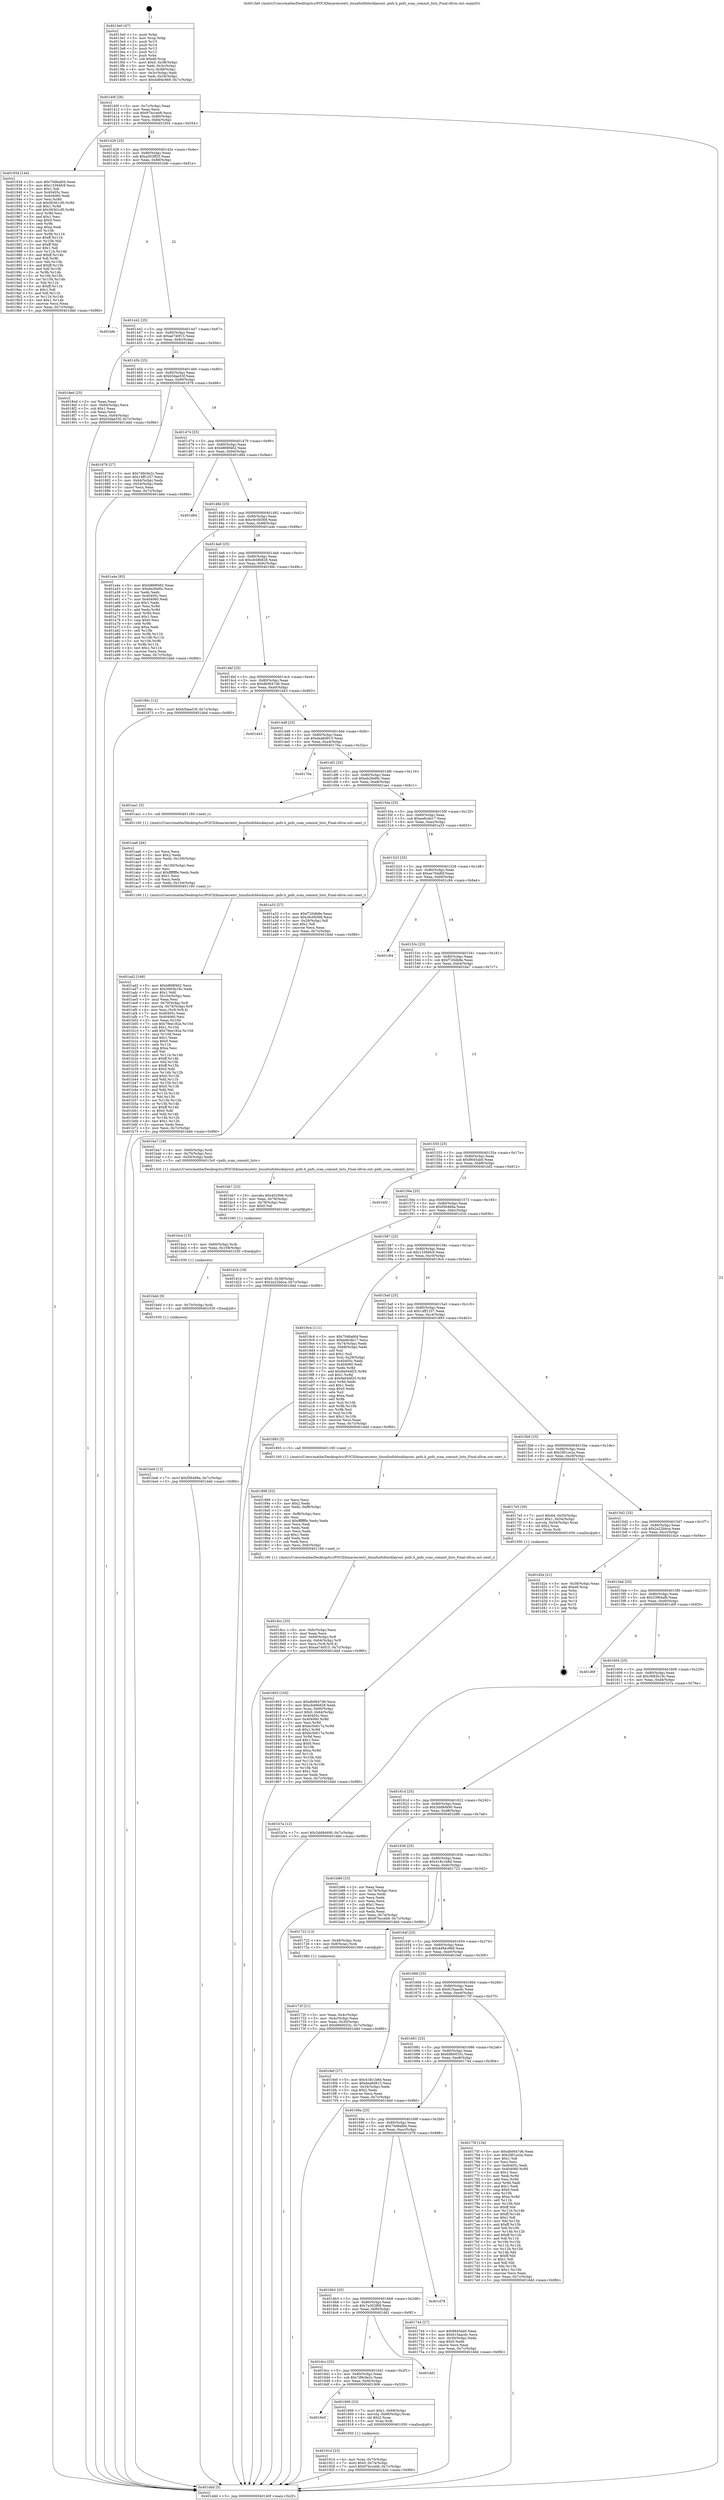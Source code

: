 digraph "0x4013e0" {
  label = "0x4013e0 (/mnt/c/Users/mathe/Desktop/tcc/POCII/binaries/extr_linuxfsnfsblocklayout..pnfs.h_pnfs_scan_commit_lists_Final-ollvm.out::main(0))"
  labelloc = "t"
  node[shape=record]

  Entry [label="",width=0.3,height=0.3,shape=circle,fillcolor=black,style=filled]
  "0x40140f" [label="{
     0x40140f [26]\l
     | [instrs]\l
     &nbsp;&nbsp;0x40140f \<+3\>: mov -0x7c(%rbp),%eax\l
     &nbsp;&nbsp;0x401412 \<+2\>: mov %eax,%ecx\l
     &nbsp;&nbsp;0x401414 \<+6\>: sub $0x97bcceb8,%ecx\l
     &nbsp;&nbsp;0x40141a \<+3\>: mov %eax,-0x80(%rbp)\l
     &nbsp;&nbsp;0x40141d \<+6\>: mov %ecx,-0x84(%rbp)\l
     &nbsp;&nbsp;0x401423 \<+6\>: je 0000000000401934 \<main+0x554\>\l
  }"]
  "0x401934" [label="{
     0x401934 [144]\l
     | [instrs]\l
     &nbsp;&nbsp;0x401934 \<+5\>: mov $0x70d6afd4,%eax\l
     &nbsp;&nbsp;0x401939 \<+5\>: mov $0x13394fc9,%ecx\l
     &nbsp;&nbsp;0x40193e \<+2\>: mov $0x1,%dl\l
     &nbsp;&nbsp;0x401940 \<+7\>: mov 0x40405c,%esi\l
     &nbsp;&nbsp;0x401947 \<+7\>: mov 0x404060,%edi\l
     &nbsp;&nbsp;0x40194e \<+3\>: mov %esi,%r8d\l
     &nbsp;&nbsp;0x401951 \<+7\>: sub $0x56361cf0,%r8d\l
     &nbsp;&nbsp;0x401958 \<+4\>: sub $0x1,%r8d\l
     &nbsp;&nbsp;0x40195c \<+7\>: add $0x56361cf0,%r8d\l
     &nbsp;&nbsp;0x401963 \<+4\>: imul %r8d,%esi\l
     &nbsp;&nbsp;0x401967 \<+3\>: and $0x1,%esi\l
     &nbsp;&nbsp;0x40196a \<+3\>: cmp $0x0,%esi\l
     &nbsp;&nbsp;0x40196d \<+4\>: sete %r9b\l
     &nbsp;&nbsp;0x401971 \<+3\>: cmp $0xa,%edi\l
     &nbsp;&nbsp;0x401974 \<+4\>: setl %r10b\l
     &nbsp;&nbsp;0x401978 \<+3\>: mov %r9b,%r11b\l
     &nbsp;&nbsp;0x40197b \<+4\>: xor $0xff,%r11b\l
     &nbsp;&nbsp;0x40197f \<+3\>: mov %r10b,%bl\l
     &nbsp;&nbsp;0x401982 \<+3\>: xor $0xff,%bl\l
     &nbsp;&nbsp;0x401985 \<+3\>: xor $0x1,%dl\l
     &nbsp;&nbsp;0x401988 \<+3\>: mov %r11b,%r14b\l
     &nbsp;&nbsp;0x40198b \<+4\>: and $0xff,%r14b\l
     &nbsp;&nbsp;0x40198f \<+3\>: and %dl,%r9b\l
     &nbsp;&nbsp;0x401992 \<+3\>: mov %bl,%r15b\l
     &nbsp;&nbsp;0x401995 \<+4\>: and $0xff,%r15b\l
     &nbsp;&nbsp;0x401999 \<+3\>: and %dl,%r10b\l
     &nbsp;&nbsp;0x40199c \<+3\>: or %r9b,%r14b\l
     &nbsp;&nbsp;0x40199f \<+3\>: or %r10b,%r15b\l
     &nbsp;&nbsp;0x4019a2 \<+3\>: xor %r15b,%r14b\l
     &nbsp;&nbsp;0x4019a5 \<+3\>: or %bl,%r11b\l
     &nbsp;&nbsp;0x4019a8 \<+4\>: xor $0xff,%r11b\l
     &nbsp;&nbsp;0x4019ac \<+3\>: or $0x1,%dl\l
     &nbsp;&nbsp;0x4019af \<+3\>: and %dl,%r11b\l
     &nbsp;&nbsp;0x4019b2 \<+3\>: or %r11b,%r14b\l
     &nbsp;&nbsp;0x4019b5 \<+4\>: test $0x1,%r14b\l
     &nbsp;&nbsp;0x4019b9 \<+3\>: cmovne %ecx,%eax\l
     &nbsp;&nbsp;0x4019bc \<+3\>: mov %eax,-0x7c(%rbp)\l
     &nbsp;&nbsp;0x4019bf \<+5\>: jmp 0000000000401ddd \<main+0x9fd\>\l
  }"]
  "0x401429" [label="{
     0x401429 [25]\l
     | [instrs]\l
     &nbsp;&nbsp;0x401429 \<+5\>: jmp 000000000040142e \<main+0x4e\>\l
     &nbsp;&nbsp;0x40142e \<+3\>: mov -0x80(%rbp),%eax\l
     &nbsp;&nbsp;0x401431 \<+5\>: sub $0xa503ff25,%eax\l
     &nbsp;&nbsp;0x401436 \<+6\>: mov %eax,-0x88(%rbp)\l
     &nbsp;&nbsp;0x40143c \<+6\>: je 0000000000401bfe \<main+0x81e\>\l
  }"]
  Exit [label="",width=0.3,height=0.3,shape=circle,fillcolor=black,style=filled,peripheries=2]
  "0x401bfe" [label="{
     0x401bfe\l
  }", style=dashed]
  "0x401442" [label="{
     0x401442 [25]\l
     | [instrs]\l
     &nbsp;&nbsp;0x401442 \<+5\>: jmp 0000000000401447 \<main+0x67\>\l
     &nbsp;&nbsp;0x401447 \<+3\>: mov -0x80(%rbp),%eax\l
     &nbsp;&nbsp;0x40144a \<+5\>: sub $0xae740f15,%eax\l
     &nbsp;&nbsp;0x40144f \<+6\>: mov %eax,-0x8c(%rbp)\l
     &nbsp;&nbsp;0x401455 \<+6\>: je 00000000004018ed \<main+0x50d\>\l
  }"]
  "0x401be6" [label="{
     0x401be6 [12]\l
     | [instrs]\l
     &nbsp;&nbsp;0x401be6 \<+7\>: movl $0xf56468a,-0x7c(%rbp)\l
     &nbsp;&nbsp;0x401bed \<+5\>: jmp 0000000000401ddd \<main+0x9fd\>\l
  }"]
  "0x4018ed" [label="{
     0x4018ed [25]\l
     | [instrs]\l
     &nbsp;&nbsp;0x4018ed \<+2\>: xor %eax,%eax\l
     &nbsp;&nbsp;0x4018ef \<+3\>: mov -0x64(%rbp),%ecx\l
     &nbsp;&nbsp;0x4018f2 \<+3\>: sub $0x1,%eax\l
     &nbsp;&nbsp;0x4018f5 \<+2\>: sub %eax,%ecx\l
     &nbsp;&nbsp;0x4018f7 \<+3\>: mov %ecx,-0x64(%rbp)\l
     &nbsp;&nbsp;0x4018fa \<+7\>: movl $0xb5dae53f,-0x7c(%rbp)\l
     &nbsp;&nbsp;0x401901 \<+5\>: jmp 0000000000401ddd \<main+0x9fd\>\l
  }"]
  "0x40145b" [label="{
     0x40145b [25]\l
     | [instrs]\l
     &nbsp;&nbsp;0x40145b \<+5\>: jmp 0000000000401460 \<main+0x80\>\l
     &nbsp;&nbsp;0x401460 \<+3\>: mov -0x80(%rbp),%eax\l
     &nbsp;&nbsp;0x401463 \<+5\>: sub $0xb5dae53f,%eax\l
     &nbsp;&nbsp;0x401468 \<+6\>: mov %eax,-0x90(%rbp)\l
     &nbsp;&nbsp;0x40146e \<+6\>: je 0000000000401878 \<main+0x498\>\l
  }"]
  "0x401bdd" [label="{
     0x401bdd [9]\l
     | [instrs]\l
     &nbsp;&nbsp;0x401bdd \<+4\>: mov -0x70(%rbp),%rdi\l
     &nbsp;&nbsp;0x401be1 \<+5\>: call 0000000000401030 \<free@plt\>\l
     | [calls]\l
     &nbsp;&nbsp;0x401030 \{1\} (unknown)\l
  }"]
  "0x401878" [label="{
     0x401878 [27]\l
     | [instrs]\l
     &nbsp;&nbsp;0x401878 \<+5\>: mov $0x7d9c0e2c,%eax\l
     &nbsp;&nbsp;0x40187d \<+5\>: mov $0x14ff1257,%ecx\l
     &nbsp;&nbsp;0x401882 \<+3\>: mov -0x64(%rbp),%edx\l
     &nbsp;&nbsp;0x401885 \<+3\>: cmp -0x54(%rbp),%edx\l
     &nbsp;&nbsp;0x401888 \<+3\>: cmovl %ecx,%eax\l
     &nbsp;&nbsp;0x40188b \<+3\>: mov %eax,-0x7c(%rbp)\l
     &nbsp;&nbsp;0x40188e \<+5\>: jmp 0000000000401ddd \<main+0x9fd\>\l
  }"]
  "0x401474" [label="{
     0x401474 [25]\l
     | [instrs]\l
     &nbsp;&nbsp;0x401474 \<+5\>: jmp 0000000000401479 \<main+0x99\>\l
     &nbsp;&nbsp;0x401479 \<+3\>: mov -0x80(%rbp),%eax\l
     &nbsp;&nbsp;0x40147c \<+5\>: sub $0xb868f462,%eax\l
     &nbsp;&nbsp;0x401481 \<+6\>: mov %eax,-0x94(%rbp)\l
     &nbsp;&nbsp;0x401487 \<+6\>: je 0000000000401d84 \<main+0x9a4\>\l
  }"]
  "0x401bce" [label="{
     0x401bce [15]\l
     | [instrs]\l
     &nbsp;&nbsp;0x401bce \<+4\>: mov -0x60(%rbp),%rdi\l
     &nbsp;&nbsp;0x401bd2 \<+6\>: mov %eax,-0x108(%rbp)\l
     &nbsp;&nbsp;0x401bd8 \<+5\>: call 0000000000401030 \<free@plt\>\l
     | [calls]\l
     &nbsp;&nbsp;0x401030 \{1\} (unknown)\l
  }"]
  "0x401d84" [label="{
     0x401d84\l
  }", style=dashed]
  "0x40148d" [label="{
     0x40148d [25]\l
     | [instrs]\l
     &nbsp;&nbsp;0x40148d \<+5\>: jmp 0000000000401492 \<main+0xb2\>\l
     &nbsp;&nbsp;0x401492 \<+3\>: mov -0x80(%rbp),%eax\l
     &nbsp;&nbsp;0x401495 \<+5\>: sub $0xc9c0b568,%eax\l
     &nbsp;&nbsp;0x40149a \<+6\>: mov %eax,-0x98(%rbp)\l
     &nbsp;&nbsp;0x4014a0 \<+6\>: je 0000000000401a4e \<main+0x66e\>\l
  }"]
  "0x401bb7" [label="{
     0x401bb7 [23]\l
     | [instrs]\l
     &nbsp;&nbsp;0x401bb7 \<+10\>: movabs $0x4020b6,%rdi\l
     &nbsp;&nbsp;0x401bc1 \<+3\>: mov %eax,-0x78(%rbp)\l
     &nbsp;&nbsp;0x401bc4 \<+3\>: mov -0x78(%rbp),%esi\l
     &nbsp;&nbsp;0x401bc7 \<+2\>: mov $0x0,%al\l
     &nbsp;&nbsp;0x401bc9 \<+5\>: call 0000000000401040 \<printf@plt\>\l
     | [calls]\l
     &nbsp;&nbsp;0x401040 \{1\} (unknown)\l
  }"]
  "0x401a4e" [label="{
     0x401a4e [83]\l
     | [instrs]\l
     &nbsp;&nbsp;0x401a4e \<+5\>: mov $0xb868f462,%eax\l
     &nbsp;&nbsp;0x401a53 \<+5\>: mov $0xeb26ef0c,%ecx\l
     &nbsp;&nbsp;0x401a58 \<+2\>: xor %edx,%edx\l
     &nbsp;&nbsp;0x401a5a \<+7\>: mov 0x40405c,%esi\l
     &nbsp;&nbsp;0x401a61 \<+7\>: mov 0x404060,%edi\l
     &nbsp;&nbsp;0x401a68 \<+3\>: sub $0x1,%edx\l
     &nbsp;&nbsp;0x401a6b \<+3\>: mov %esi,%r8d\l
     &nbsp;&nbsp;0x401a6e \<+3\>: add %edx,%r8d\l
     &nbsp;&nbsp;0x401a71 \<+4\>: imul %r8d,%esi\l
     &nbsp;&nbsp;0x401a75 \<+3\>: and $0x1,%esi\l
     &nbsp;&nbsp;0x401a78 \<+3\>: cmp $0x0,%esi\l
     &nbsp;&nbsp;0x401a7b \<+4\>: sete %r9b\l
     &nbsp;&nbsp;0x401a7f \<+3\>: cmp $0xa,%edi\l
     &nbsp;&nbsp;0x401a82 \<+4\>: setl %r10b\l
     &nbsp;&nbsp;0x401a86 \<+3\>: mov %r9b,%r11b\l
     &nbsp;&nbsp;0x401a89 \<+3\>: and %r10b,%r11b\l
     &nbsp;&nbsp;0x401a8c \<+3\>: xor %r10b,%r9b\l
     &nbsp;&nbsp;0x401a8f \<+3\>: or %r9b,%r11b\l
     &nbsp;&nbsp;0x401a92 \<+4\>: test $0x1,%r11b\l
     &nbsp;&nbsp;0x401a96 \<+3\>: cmovne %ecx,%eax\l
     &nbsp;&nbsp;0x401a99 \<+3\>: mov %eax,-0x7c(%rbp)\l
     &nbsp;&nbsp;0x401a9c \<+5\>: jmp 0000000000401ddd \<main+0x9fd\>\l
  }"]
  "0x4014a6" [label="{
     0x4014a6 [25]\l
     | [instrs]\l
     &nbsp;&nbsp;0x4014a6 \<+5\>: jmp 00000000004014ab \<main+0xcb\>\l
     &nbsp;&nbsp;0x4014ab \<+3\>: mov -0x80(%rbp),%eax\l
     &nbsp;&nbsp;0x4014ae \<+5\>: sub $0xcb48b828,%eax\l
     &nbsp;&nbsp;0x4014b3 \<+6\>: mov %eax,-0x9c(%rbp)\l
     &nbsp;&nbsp;0x4014b9 \<+6\>: je 000000000040186c \<main+0x48c\>\l
  }"]
  "0x401ad2" [label="{
     0x401ad2 [168]\l
     | [instrs]\l
     &nbsp;&nbsp;0x401ad2 \<+5\>: mov $0xb868f462,%ecx\l
     &nbsp;&nbsp;0x401ad7 \<+5\>: mov $0x3683b19c,%edx\l
     &nbsp;&nbsp;0x401adc \<+3\>: mov $0x1,%dil\l
     &nbsp;&nbsp;0x401adf \<+6\>: mov -0x104(%rbp),%esi\l
     &nbsp;&nbsp;0x401ae5 \<+3\>: imul %eax,%esi\l
     &nbsp;&nbsp;0x401ae8 \<+4\>: mov -0x70(%rbp),%r8\l
     &nbsp;&nbsp;0x401aec \<+4\>: movslq -0x74(%rbp),%r9\l
     &nbsp;&nbsp;0x401af0 \<+4\>: mov %esi,(%r8,%r9,4)\l
     &nbsp;&nbsp;0x401af4 \<+7\>: mov 0x40405c,%eax\l
     &nbsp;&nbsp;0x401afb \<+7\>: mov 0x404060,%esi\l
     &nbsp;&nbsp;0x401b02 \<+3\>: mov %eax,%r10d\l
     &nbsp;&nbsp;0x401b05 \<+7\>: sub $0x79ee182a,%r10d\l
     &nbsp;&nbsp;0x401b0c \<+4\>: sub $0x1,%r10d\l
     &nbsp;&nbsp;0x401b10 \<+7\>: add $0x79ee182a,%r10d\l
     &nbsp;&nbsp;0x401b17 \<+4\>: imul %r10d,%eax\l
     &nbsp;&nbsp;0x401b1b \<+3\>: and $0x1,%eax\l
     &nbsp;&nbsp;0x401b1e \<+3\>: cmp $0x0,%eax\l
     &nbsp;&nbsp;0x401b21 \<+4\>: sete %r11b\l
     &nbsp;&nbsp;0x401b25 \<+3\>: cmp $0xa,%esi\l
     &nbsp;&nbsp;0x401b28 \<+3\>: setl %bl\l
     &nbsp;&nbsp;0x401b2b \<+3\>: mov %r11b,%r14b\l
     &nbsp;&nbsp;0x401b2e \<+4\>: xor $0xff,%r14b\l
     &nbsp;&nbsp;0x401b32 \<+3\>: mov %bl,%r15b\l
     &nbsp;&nbsp;0x401b35 \<+4\>: xor $0xff,%r15b\l
     &nbsp;&nbsp;0x401b39 \<+4\>: xor $0x0,%dil\l
     &nbsp;&nbsp;0x401b3d \<+3\>: mov %r14b,%r12b\l
     &nbsp;&nbsp;0x401b40 \<+4\>: and $0x0,%r12b\l
     &nbsp;&nbsp;0x401b44 \<+3\>: and %dil,%r11b\l
     &nbsp;&nbsp;0x401b47 \<+3\>: mov %r15b,%r13b\l
     &nbsp;&nbsp;0x401b4a \<+4\>: and $0x0,%r13b\l
     &nbsp;&nbsp;0x401b4e \<+3\>: and %dil,%bl\l
     &nbsp;&nbsp;0x401b51 \<+3\>: or %r11b,%r12b\l
     &nbsp;&nbsp;0x401b54 \<+3\>: or %bl,%r13b\l
     &nbsp;&nbsp;0x401b57 \<+3\>: xor %r13b,%r12b\l
     &nbsp;&nbsp;0x401b5a \<+3\>: or %r15b,%r14b\l
     &nbsp;&nbsp;0x401b5d \<+4\>: xor $0xff,%r14b\l
     &nbsp;&nbsp;0x401b61 \<+4\>: or $0x0,%dil\l
     &nbsp;&nbsp;0x401b65 \<+3\>: and %dil,%r14b\l
     &nbsp;&nbsp;0x401b68 \<+3\>: or %r14b,%r12b\l
     &nbsp;&nbsp;0x401b6b \<+4\>: test $0x1,%r12b\l
     &nbsp;&nbsp;0x401b6f \<+3\>: cmovne %edx,%ecx\l
     &nbsp;&nbsp;0x401b72 \<+3\>: mov %ecx,-0x7c(%rbp)\l
     &nbsp;&nbsp;0x401b75 \<+5\>: jmp 0000000000401ddd \<main+0x9fd\>\l
  }"]
  "0x40186c" [label="{
     0x40186c [12]\l
     | [instrs]\l
     &nbsp;&nbsp;0x40186c \<+7\>: movl $0xb5dae53f,-0x7c(%rbp)\l
     &nbsp;&nbsp;0x401873 \<+5\>: jmp 0000000000401ddd \<main+0x9fd\>\l
  }"]
  "0x4014bf" [label="{
     0x4014bf [25]\l
     | [instrs]\l
     &nbsp;&nbsp;0x4014bf \<+5\>: jmp 00000000004014c4 \<main+0xe4\>\l
     &nbsp;&nbsp;0x4014c4 \<+3\>: mov -0x80(%rbp),%eax\l
     &nbsp;&nbsp;0x4014c7 \<+5\>: sub $0xdb0647d6,%eax\l
     &nbsp;&nbsp;0x4014cc \<+6\>: mov %eax,-0xa0(%rbp)\l
     &nbsp;&nbsp;0x4014d2 \<+6\>: je 0000000000401d43 \<main+0x963\>\l
  }"]
  "0x401aa6" [label="{
     0x401aa6 [44]\l
     | [instrs]\l
     &nbsp;&nbsp;0x401aa6 \<+2\>: xor %ecx,%ecx\l
     &nbsp;&nbsp;0x401aa8 \<+5\>: mov $0x2,%edx\l
     &nbsp;&nbsp;0x401aad \<+6\>: mov %edx,-0x100(%rbp)\l
     &nbsp;&nbsp;0x401ab3 \<+1\>: cltd\l
     &nbsp;&nbsp;0x401ab4 \<+6\>: mov -0x100(%rbp),%esi\l
     &nbsp;&nbsp;0x401aba \<+2\>: idiv %esi\l
     &nbsp;&nbsp;0x401abc \<+6\>: imul $0xfffffffe,%edx,%edx\l
     &nbsp;&nbsp;0x401ac2 \<+3\>: sub $0x1,%ecx\l
     &nbsp;&nbsp;0x401ac5 \<+2\>: sub %ecx,%edx\l
     &nbsp;&nbsp;0x401ac7 \<+6\>: mov %edx,-0x104(%rbp)\l
     &nbsp;&nbsp;0x401acd \<+5\>: call 0000000000401160 \<next_i\>\l
     | [calls]\l
     &nbsp;&nbsp;0x401160 \{1\} (/mnt/c/Users/mathe/Desktop/tcc/POCII/binaries/extr_linuxfsnfsblocklayout..pnfs.h_pnfs_scan_commit_lists_Final-ollvm.out::next_i)\l
  }"]
  "0x401d43" [label="{
     0x401d43\l
  }", style=dashed]
  "0x4014d8" [label="{
     0x4014d8 [25]\l
     | [instrs]\l
     &nbsp;&nbsp;0x4014d8 \<+5\>: jmp 00000000004014dd \<main+0xfd\>\l
     &nbsp;&nbsp;0x4014dd \<+3\>: mov -0x80(%rbp),%eax\l
     &nbsp;&nbsp;0x4014e0 \<+5\>: sub $0xdea6d915,%eax\l
     &nbsp;&nbsp;0x4014e5 \<+6\>: mov %eax,-0xa4(%rbp)\l
     &nbsp;&nbsp;0x4014eb \<+6\>: je 000000000040170a \<main+0x32a\>\l
  }"]
  "0x40191d" [label="{
     0x40191d [23]\l
     | [instrs]\l
     &nbsp;&nbsp;0x40191d \<+4\>: mov %rax,-0x70(%rbp)\l
     &nbsp;&nbsp;0x401921 \<+7\>: movl $0x0,-0x74(%rbp)\l
     &nbsp;&nbsp;0x401928 \<+7\>: movl $0x97bcceb8,-0x7c(%rbp)\l
     &nbsp;&nbsp;0x40192f \<+5\>: jmp 0000000000401ddd \<main+0x9fd\>\l
  }"]
  "0x40170a" [label="{
     0x40170a\l
  }", style=dashed]
  "0x4014f1" [label="{
     0x4014f1 [25]\l
     | [instrs]\l
     &nbsp;&nbsp;0x4014f1 \<+5\>: jmp 00000000004014f6 \<main+0x116\>\l
     &nbsp;&nbsp;0x4014f6 \<+3\>: mov -0x80(%rbp),%eax\l
     &nbsp;&nbsp;0x4014f9 \<+5\>: sub $0xeb26ef0c,%eax\l
     &nbsp;&nbsp;0x4014fe \<+6\>: mov %eax,-0xa8(%rbp)\l
     &nbsp;&nbsp;0x401504 \<+6\>: je 0000000000401aa1 \<main+0x6c1\>\l
  }"]
  "0x4016e5" [label="{
     0x4016e5\l
  }", style=dashed]
  "0x401aa1" [label="{
     0x401aa1 [5]\l
     | [instrs]\l
     &nbsp;&nbsp;0x401aa1 \<+5\>: call 0000000000401160 \<next_i\>\l
     | [calls]\l
     &nbsp;&nbsp;0x401160 \{1\} (/mnt/c/Users/mathe/Desktop/tcc/POCII/binaries/extr_linuxfsnfsblocklayout..pnfs.h_pnfs_scan_commit_lists_Final-ollvm.out::next_i)\l
  }"]
  "0x40150a" [label="{
     0x40150a [25]\l
     | [instrs]\l
     &nbsp;&nbsp;0x40150a \<+5\>: jmp 000000000040150f \<main+0x12f\>\l
     &nbsp;&nbsp;0x40150f \<+3\>: mov -0x80(%rbp),%eax\l
     &nbsp;&nbsp;0x401512 \<+5\>: sub $0xee6cde17,%eax\l
     &nbsp;&nbsp;0x401517 \<+6\>: mov %eax,-0xac(%rbp)\l
     &nbsp;&nbsp;0x40151d \<+6\>: je 0000000000401a33 \<main+0x653\>\l
  }"]
  "0x401906" [label="{
     0x401906 [23]\l
     | [instrs]\l
     &nbsp;&nbsp;0x401906 \<+7\>: movl $0x1,-0x68(%rbp)\l
     &nbsp;&nbsp;0x40190d \<+4\>: movslq -0x68(%rbp),%rax\l
     &nbsp;&nbsp;0x401911 \<+4\>: shl $0x2,%rax\l
     &nbsp;&nbsp;0x401915 \<+3\>: mov %rax,%rdi\l
     &nbsp;&nbsp;0x401918 \<+5\>: call 0000000000401050 \<malloc@plt\>\l
     | [calls]\l
     &nbsp;&nbsp;0x401050 \{1\} (unknown)\l
  }"]
  "0x401a33" [label="{
     0x401a33 [27]\l
     | [instrs]\l
     &nbsp;&nbsp;0x401a33 \<+5\>: mov $0xf720db8e,%eax\l
     &nbsp;&nbsp;0x401a38 \<+5\>: mov $0xc9c0b568,%ecx\l
     &nbsp;&nbsp;0x401a3d \<+3\>: mov -0x29(%rbp),%dl\l
     &nbsp;&nbsp;0x401a40 \<+3\>: test $0x1,%dl\l
     &nbsp;&nbsp;0x401a43 \<+3\>: cmovne %ecx,%eax\l
     &nbsp;&nbsp;0x401a46 \<+3\>: mov %eax,-0x7c(%rbp)\l
     &nbsp;&nbsp;0x401a49 \<+5\>: jmp 0000000000401ddd \<main+0x9fd\>\l
  }"]
  "0x401523" [label="{
     0x401523 [25]\l
     | [instrs]\l
     &nbsp;&nbsp;0x401523 \<+5\>: jmp 0000000000401528 \<main+0x148\>\l
     &nbsp;&nbsp;0x401528 \<+3\>: mov -0x80(%rbp),%eax\l
     &nbsp;&nbsp;0x40152b \<+5\>: sub $0xee764d0f,%eax\l
     &nbsp;&nbsp;0x401530 \<+6\>: mov %eax,-0xb0(%rbp)\l
     &nbsp;&nbsp;0x401536 \<+6\>: je 0000000000401c84 \<main+0x8a4\>\l
  }"]
  "0x4016cc" [label="{
     0x4016cc [25]\l
     | [instrs]\l
     &nbsp;&nbsp;0x4016cc \<+5\>: jmp 00000000004016d1 \<main+0x2f1\>\l
     &nbsp;&nbsp;0x4016d1 \<+3\>: mov -0x80(%rbp),%eax\l
     &nbsp;&nbsp;0x4016d4 \<+5\>: sub $0x7d9c0e2c,%eax\l
     &nbsp;&nbsp;0x4016d9 \<+6\>: mov %eax,-0xf4(%rbp)\l
     &nbsp;&nbsp;0x4016df \<+6\>: je 0000000000401906 \<main+0x526\>\l
  }"]
  "0x401c84" [label="{
     0x401c84\l
  }", style=dashed]
  "0x40153c" [label="{
     0x40153c [25]\l
     | [instrs]\l
     &nbsp;&nbsp;0x40153c \<+5\>: jmp 0000000000401541 \<main+0x161\>\l
     &nbsp;&nbsp;0x401541 \<+3\>: mov -0x80(%rbp),%eax\l
     &nbsp;&nbsp;0x401544 \<+5\>: sub $0xf720db8e,%eax\l
     &nbsp;&nbsp;0x401549 \<+6\>: mov %eax,-0xb4(%rbp)\l
     &nbsp;&nbsp;0x40154f \<+6\>: je 0000000000401ba7 \<main+0x7c7\>\l
  }"]
  "0x401dd1" [label="{
     0x401dd1\l
  }", style=dashed]
  "0x401ba7" [label="{
     0x401ba7 [16]\l
     | [instrs]\l
     &nbsp;&nbsp;0x401ba7 \<+4\>: mov -0x60(%rbp),%rdi\l
     &nbsp;&nbsp;0x401bab \<+4\>: mov -0x70(%rbp),%rsi\l
     &nbsp;&nbsp;0x401baf \<+3\>: mov -0x50(%rbp),%edx\l
     &nbsp;&nbsp;0x401bb2 \<+5\>: call 00000000004013c0 \<pnfs_scan_commit_lists\>\l
     | [calls]\l
     &nbsp;&nbsp;0x4013c0 \{1\} (/mnt/c/Users/mathe/Desktop/tcc/POCII/binaries/extr_linuxfsnfsblocklayout..pnfs.h_pnfs_scan_commit_lists_Final-ollvm.out::pnfs_scan_commit_lists)\l
  }"]
  "0x401555" [label="{
     0x401555 [25]\l
     | [instrs]\l
     &nbsp;&nbsp;0x401555 \<+5\>: jmp 000000000040155a \<main+0x17a\>\l
     &nbsp;&nbsp;0x40155a \<+3\>: mov -0x80(%rbp),%eax\l
     &nbsp;&nbsp;0x40155d \<+5\>: sub $0x8645ab0,%eax\l
     &nbsp;&nbsp;0x401562 \<+6\>: mov %eax,-0xb8(%rbp)\l
     &nbsp;&nbsp;0x401568 \<+6\>: je 0000000000401bf2 \<main+0x812\>\l
  }"]
  "0x4016b3" [label="{
     0x4016b3 [25]\l
     | [instrs]\l
     &nbsp;&nbsp;0x4016b3 \<+5\>: jmp 00000000004016b8 \<main+0x2d8\>\l
     &nbsp;&nbsp;0x4016b8 \<+3\>: mov -0x80(%rbp),%eax\l
     &nbsp;&nbsp;0x4016bb \<+5\>: sub $0x7a302f68,%eax\l
     &nbsp;&nbsp;0x4016c0 \<+6\>: mov %eax,-0xf0(%rbp)\l
     &nbsp;&nbsp;0x4016c6 \<+6\>: je 0000000000401dd1 \<main+0x9f1\>\l
  }"]
  "0x401bf2" [label="{
     0x401bf2\l
  }", style=dashed]
  "0x40156e" [label="{
     0x40156e [25]\l
     | [instrs]\l
     &nbsp;&nbsp;0x40156e \<+5\>: jmp 0000000000401573 \<main+0x193\>\l
     &nbsp;&nbsp;0x401573 \<+3\>: mov -0x80(%rbp),%eax\l
     &nbsp;&nbsp;0x401576 \<+5\>: sub $0xf56468a,%eax\l
     &nbsp;&nbsp;0x40157b \<+6\>: mov %eax,-0xbc(%rbp)\l
     &nbsp;&nbsp;0x401581 \<+6\>: je 0000000000401d1b \<main+0x93b\>\l
  }"]
  "0x401d78" [label="{
     0x401d78\l
  }", style=dashed]
  "0x401d1b" [label="{
     0x401d1b [19]\l
     | [instrs]\l
     &nbsp;&nbsp;0x401d1b \<+7\>: movl $0x0,-0x38(%rbp)\l
     &nbsp;&nbsp;0x401d22 \<+7\>: movl $0x2a22bbca,-0x7c(%rbp)\l
     &nbsp;&nbsp;0x401d29 \<+5\>: jmp 0000000000401ddd \<main+0x9fd\>\l
  }"]
  "0x401587" [label="{
     0x401587 [25]\l
     | [instrs]\l
     &nbsp;&nbsp;0x401587 \<+5\>: jmp 000000000040158c \<main+0x1ac\>\l
     &nbsp;&nbsp;0x40158c \<+3\>: mov -0x80(%rbp),%eax\l
     &nbsp;&nbsp;0x40158f \<+5\>: sub $0x13394fc9,%eax\l
     &nbsp;&nbsp;0x401594 \<+6\>: mov %eax,-0xc0(%rbp)\l
     &nbsp;&nbsp;0x40159a \<+6\>: je 00000000004019c4 \<main+0x5e4\>\l
  }"]
  "0x4018cc" [label="{
     0x4018cc [33]\l
     | [instrs]\l
     &nbsp;&nbsp;0x4018cc \<+6\>: mov -0xfc(%rbp),%ecx\l
     &nbsp;&nbsp;0x4018d2 \<+3\>: imul %eax,%ecx\l
     &nbsp;&nbsp;0x4018d5 \<+4\>: mov -0x60(%rbp),%r8\l
     &nbsp;&nbsp;0x4018d9 \<+4\>: movslq -0x64(%rbp),%r9\l
     &nbsp;&nbsp;0x4018dd \<+4\>: mov %ecx,(%r8,%r9,4)\l
     &nbsp;&nbsp;0x4018e1 \<+7\>: movl $0xae740f15,-0x7c(%rbp)\l
     &nbsp;&nbsp;0x4018e8 \<+5\>: jmp 0000000000401ddd \<main+0x9fd\>\l
  }"]
  "0x4019c4" [label="{
     0x4019c4 [111]\l
     | [instrs]\l
     &nbsp;&nbsp;0x4019c4 \<+5\>: mov $0x70d6afd4,%eax\l
     &nbsp;&nbsp;0x4019c9 \<+5\>: mov $0xee6cde17,%ecx\l
     &nbsp;&nbsp;0x4019ce \<+3\>: mov -0x74(%rbp),%edx\l
     &nbsp;&nbsp;0x4019d1 \<+3\>: cmp -0x68(%rbp),%edx\l
     &nbsp;&nbsp;0x4019d4 \<+4\>: setl %sil\l
     &nbsp;&nbsp;0x4019d8 \<+4\>: and $0x1,%sil\l
     &nbsp;&nbsp;0x4019dc \<+4\>: mov %sil,-0x29(%rbp)\l
     &nbsp;&nbsp;0x4019e0 \<+7\>: mov 0x40405c,%edx\l
     &nbsp;&nbsp;0x4019e7 \<+7\>: mov 0x404060,%edi\l
     &nbsp;&nbsp;0x4019ee \<+3\>: mov %edx,%r8d\l
     &nbsp;&nbsp;0x4019f1 \<+7\>: add $0x9a044f25,%r8d\l
     &nbsp;&nbsp;0x4019f8 \<+4\>: sub $0x1,%r8d\l
     &nbsp;&nbsp;0x4019fc \<+7\>: sub $0x9a044f25,%r8d\l
     &nbsp;&nbsp;0x401a03 \<+4\>: imul %r8d,%edx\l
     &nbsp;&nbsp;0x401a07 \<+3\>: and $0x1,%edx\l
     &nbsp;&nbsp;0x401a0a \<+3\>: cmp $0x0,%edx\l
     &nbsp;&nbsp;0x401a0d \<+4\>: sete %sil\l
     &nbsp;&nbsp;0x401a11 \<+3\>: cmp $0xa,%edi\l
     &nbsp;&nbsp;0x401a14 \<+4\>: setl %r9b\l
     &nbsp;&nbsp;0x401a18 \<+3\>: mov %sil,%r10b\l
     &nbsp;&nbsp;0x401a1b \<+3\>: and %r9b,%r10b\l
     &nbsp;&nbsp;0x401a1e \<+3\>: xor %r9b,%sil\l
     &nbsp;&nbsp;0x401a21 \<+3\>: or %sil,%r10b\l
     &nbsp;&nbsp;0x401a24 \<+4\>: test $0x1,%r10b\l
     &nbsp;&nbsp;0x401a28 \<+3\>: cmovne %ecx,%eax\l
     &nbsp;&nbsp;0x401a2b \<+3\>: mov %eax,-0x7c(%rbp)\l
     &nbsp;&nbsp;0x401a2e \<+5\>: jmp 0000000000401ddd \<main+0x9fd\>\l
  }"]
  "0x4015a0" [label="{
     0x4015a0 [25]\l
     | [instrs]\l
     &nbsp;&nbsp;0x4015a0 \<+5\>: jmp 00000000004015a5 \<main+0x1c5\>\l
     &nbsp;&nbsp;0x4015a5 \<+3\>: mov -0x80(%rbp),%eax\l
     &nbsp;&nbsp;0x4015a8 \<+5\>: sub $0x14ff1257,%eax\l
     &nbsp;&nbsp;0x4015ad \<+6\>: mov %eax,-0xc4(%rbp)\l
     &nbsp;&nbsp;0x4015b3 \<+6\>: je 0000000000401893 \<main+0x4b3\>\l
  }"]
  "0x401898" [label="{
     0x401898 [52]\l
     | [instrs]\l
     &nbsp;&nbsp;0x401898 \<+2\>: xor %ecx,%ecx\l
     &nbsp;&nbsp;0x40189a \<+5\>: mov $0x2,%edx\l
     &nbsp;&nbsp;0x40189f \<+6\>: mov %edx,-0xf8(%rbp)\l
     &nbsp;&nbsp;0x4018a5 \<+1\>: cltd\l
     &nbsp;&nbsp;0x4018a6 \<+6\>: mov -0xf8(%rbp),%esi\l
     &nbsp;&nbsp;0x4018ac \<+2\>: idiv %esi\l
     &nbsp;&nbsp;0x4018ae \<+6\>: imul $0xfffffffe,%edx,%edx\l
     &nbsp;&nbsp;0x4018b4 \<+2\>: mov %ecx,%edi\l
     &nbsp;&nbsp;0x4018b6 \<+2\>: sub %edx,%edi\l
     &nbsp;&nbsp;0x4018b8 \<+2\>: mov %ecx,%edx\l
     &nbsp;&nbsp;0x4018ba \<+3\>: sub $0x1,%edx\l
     &nbsp;&nbsp;0x4018bd \<+2\>: add %edx,%edi\l
     &nbsp;&nbsp;0x4018bf \<+2\>: sub %edi,%ecx\l
     &nbsp;&nbsp;0x4018c1 \<+6\>: mov %ecx,-0xfc(%rbp)\l
     &nbsp;&nbsp;0x4018c7 \<+5\>: call 0000000000401160 \<next_i\>\l
     | [calls]\l
     &nbsp;&nbsp;0x401160 \{1\} (/mnt/c/Users/mathe/Desktop/tcc/POCII/binaries/extr_linuxfsnfsblocklayout..pnfs.h_pnfs_scan_commit_lists_Final-ollvm.out::next_i)\l
  }"]
  "0x401893" [label="{
     0x401893 [5]\l
     | [instrs]\l
     &nbsp;&nbsp;0x401893 \<+5\>: call 0000000000401160 \<next_i\>\l
     | [calls]\l
     &nbsp;&nbsp;0x401160 \{1\} (/mnt/c/Users/mathe/Desktop/tcc/POCII/binaries/extr_linuxfsnfsblocklayout..pnfs.h_pnfs_scan_commit_lists_Final-ollvm.out::next_i)\l
  }"]
  "0x4015b9" [label="{
     0x4015b9 [25]\l
     | [instrs]\l
     &nbsp;&nbsp;0x4015b9 \<+5\>: jmp 00000000004015be \<main+0x1de\>\l
     &nbsp;&nbsp;0x4015be \<+3\>: mov -0x80(%rbp),%eax\l
     &nbsp;&nbsp;0x4015c1 \<+5\>: sub $0x28f1ce2a,%eax\l
     &nbsp;&nbsp;0x4015c6 \<+6\>: mov %eax,-0xc8(%rbp)\l
     &nbsp;&nbsp;0x4015cc \<+6\>: je 00000000004017e5 \<main+0x405\>\l
  }"]
  "0x401803" [label="{
     0x401803 [105]\l
     | [instrs]\l
     &nbsp;&nbsp;0x401803 \<+5\>: mov $0xdb0647d6,%ecx\l
     &nbsp;&nbsp;0x401808 \<+5\>: mov $0xcb48b828,%edx\l
     &nbsp;&nbsp;0x40180d \<+4\>: mov %rax,-0x60(%rbp)\l
     &nbsp;&nbsp;0x401811 \<+7\>: movl $0x0,-0x64(%rbp)\l
     &nbsp;&nbsp;0x401818 \<+7\>: mov 0x40405c,%esi\l
     &nbsp;&nbsp;0x40181f \<+8\>: mov 0x404060,%r8d\l
     &nbsp;&nbsp;0x401827 \<+3\>: mov %esi,%r9d\l
     &nbsp;&nbsp;0x40182a \<+7\>: add $0xbc5e617a,%r9d\l
     &nbsp;&nbsp;0x401831 \<+4\>: sub $0x1,%r9d\l
     &nbsp;&nbsp;0x401835 \<+7\>: sub $0xbc5e617a,%r9d\l
     &nbsp;&nbsp;0x40183c \<+4\>: imul %r9d,%esi\l
     &nbsp;&nbsp;0x401840 \<+3\>: and $0x1,%esi\l
     &nbsp;&nbsp;0x401843 \<+3\>: cmp $0x0,%esi\l
     &nbsp;&nbsp;0x401846 \<+4\>: sete %r10b\l
     &nbsp;&nbsp;0x40184a \<+4\>: cmp $0xa,%r8d\l
     &nbsp;&nbsp;0x40184e \<+4\>: setl %r11b\l
     &nbsp;&nbsp;0x401852 \<+3\>: mov %r10b,%bl\l
     &nbsp;&nbsp;0x401855 \<+3\>: and %r11b,%bl\l
     &nbsp;&nbsp;0x401858 \<+3\>: xor %r11b,%r10b\l
     &nbsp;&nbsp;0x40185b \<+3\>: or %r10b,%bl\l
     &nbsp;&nbsp;0x40185e \<+3\>: test $0x1,%bl\l
     &nbsp;&nbsp;0x401861 \<+3\>: cmovne %edx,%ecx\l
     &nbsp;&nbsp;0x401864 \<+3\>: mov %ecx,-0x7c(%rbp)\l
     &nbsp;&nbsp;0x401867 \<+5\>: jmp 0000000000401ddd \<main+0x9fd\>\l
  }"]
  "0x4017e5" [label="{
     0x4017e5 [30]\l
     | [instrs]\l
     &nbsp;&nbsp;0x4017e5 \<+7\>: movl $0x64,-0x50(%rbp)\l
     &nbsp;&nbsp;0x4017ec \<+7\>: movl $0x1,-0x54(%rbp)\l
     &nbsp;&nbsp;0x4017f3 \<+4\>: movslq -0x54(%rbp),%rax\l
     &nbsp;&nbsp;0x4017f7 \<+4\>: shl $0x2,%rax\l
     &nbsp;&nbsp;0x4017fb \<+3\>: mov %rax,%rdi\l
     &nbsp;&nbsp;0x4017fe \<+5\>: call 0000000000401050 \<malloc@plt\>\l
     | [calls]\l
     &nbsp;&nbsp;0x401050 \{1\} (unknown)\l
  }"]
  "0x4015d2" [label="{
     0x4015d2 [25]\l
     | [instrs]\l
     &nbsp;&nbsp;0x4015d2 \<+5\>: jmp 00000000004015d7 \<main+0x1f7\>\l
     &nbsp;&nbsp;0x4015d7 \<+3\>: mov -0x80(%rbp),%eax\l
     &nbsp;&nbsp;0x4015da \<+5\>: sub $0x2a22bbca,%eax\l
     &nbsp;&nbsp;0x4015df \<+6\>: mov %eax,-0xcc(%rbp)\l
     &nbsp;&nbsp;0x4015e5 \<+6\>: je 0000000000401d2e \<main+0x94e\>\l
  }"]
  "0x40169a" [label="{
     0x40169a [25]\l
     | [instrs]\l
     &nbsp;&nbsp;0x40169a \<+5\>: jmp 000000000040169f \<main+0x2bf\>\l
     &nbsp;&nbsp;0x40169f \<+3\>: mov -0x80(%rbp),%eax\l
     &nbsp;&nbsp;0x4016a2 \<+5\>: sub $0x70d6afd4,%eax\l
     &nbsp;&nbsp;0x4016a7 \<+6\>: mov %eax,-0xec(%rbp)\l
     &nbsp;&nbsp;0x4016ad \<+6\>: je 0000000000401d78 \<main+0x998\>\l
  }"]
  "0x401d2e" [label="{
     0x401d2e [21]\l
     | [instrs]\l
     &nbsp;&nbsp;0x401d2e \<+3\>: mov -0x38(%rbp),%eax\l
     &nbsp;&nbsp;0x401d31 \<+7\>: add $0xe8,%rsp\l
     &nbsp;&nbsp;0x401d38 \<+1\>: pop %rbx\l
     &nbsp;&nbsp;0x401d39 \<+2\>: pop %r12\l
     &nbsp;&nbsp;0x401d3b \<+2\>: pop %r13\l
     &nbsp;&nbsp;0x401d3d \<+2\>: pop %r14\l
     &nbsp;&nbsp;0x401d3f \<+2\>: pop %r15\l
     &nbsp;&nbsp;0x401d41 \<+1\>: pop %rbp\l
     &nbsp;&nbsp;0x401d42 \<+1\>: ret\l
  }"]
  "0x4015eb" [label="{
     0x4015eb [25]\l
     | [instrs]\l
     &nbsp;&nbsp;0x4015eb \<+5\>: jmp 00000000004015f0 \<main+0x210\>\l
     &nbsp;&nbsp;0x4015f0 \<+3\>: mov -0x80(%rbp),%eax\l
     &nbsp;&nbsp;0x4015f3 \<+5\>: sub $0x33f64afb,%eax\l
     &nbsp;&nbsp;0x4015f8 \<+6\>: mov %eax,-0xd0(%rbp)\l
     &nbsp;&nbsp;0x4015fe \<+6\>: je 0000000000401d0f \<main+0x92f\>\l
  }"]
  "0x401744" [label="{
     0x401744 [27]\l
     | [instrs]\l
     &nbsp;&nbsp;0x401744 \<+5\>: mov $0x8645ab0,%eax\l
     &nbsp;&nbsp;0x401749 \<+5\>: mov $0x615aacdc,%ecx\l
     &nbsp;&nbsp;0x40174e \<+3\>: mov -0x30(%rbp),%edx\l
     &nbsp;&nbsp;0x401751 \<+3\>: cmp $0x0,%edx\l
     &nbsp;&nbsp;0x401754 \<+3\>: cmove %ecx,%eax\l
     &nbsp;&nbsp;0x401757 \<+3\>: mov %eax,-0x7c(%rbp)\l
     &nbsp;&nbsp;0x40175a \<+5\>: jmp 0000000000401ddd \<main+0x9fd\>\l
  }"]
  "0x401d0f" [label="{
     0x401d0f\l
  }", style=dashed]
  "0x401604" [label="{
     0x401604 [25]\l
     | [instrs]\l
     &nbsp;&nbsp;0x401604 \<+5\>: jmp 0000000000401609 \<main+0x229\>\l
     &nbsp;&nbsp;0x401609 \<+3\>: mov -0x80(%rbp),%eax\l
     &nbsp;&nbsp;0x40160c \<+5\>: sub $0x3683b19c,%eax\l
     &nbsp;&nbsp;0x401611 \<+6\>: mov %eax,-0xd4(%rbp)\l
     &nbsp;&nbsp;0x401617 \<+6\>: je 0000000000401b7a \<main+0x79a\>\l
  }"]
  "0x401681" [label="{
     0x401681 [25]\l
     | [instrs]\l
     &nbsp;&nbsp;0x401681 \<+5\>: jmp 0000000000401686 \<main+0x2a6\>\l
     &nbsp;&nbsp;0x401686 \<+3\>: mov -0x80(%rbp),%eax\l
     &nbsp;&nbsp;0x401689 \<+5\>: sub $0x69b0033c,%eax\l
     &nbsp;&nbsp;0x40168e \<+6\>: mov %eax,-0xe8(%rbp)\l
     &nbsp;&nbsp;0x401694 \<+6\>: je 0000000000401744 \<main+0x364\>\l
  }"]
  "0x401b7a" [label="{
     0x401b7a [12]\l
     | [instrs]\l
     &nbsp;&nbsp;0x401b7a \<+7\>: movl $0x3dd9d490,-0x7c(%rbp)\l
     &nbsp;&nbsp;0x401b81 \<+5\>: jmp 0000000000401ddd \<main+0x9fd\>\l
  }"]
  "0x40161d" [label="{
     0x40161d [25]\l
     | [instrs]\l
     &nbsp;&nbsp;0x40161d \<+5\>: jmp 0000000000401622 \<main+0x242\>\l
     &nbsp;&nbsp;0x401622 \<+3\>: mov -0x80(%rbp),%eax\l
     &nbsp;&nbsp;0x401625 \<+5\>: sub $0x3dd9d490,%eax\l
     &nbsp;&nbsp;0x40162a \<+6\>: mov %eax,-0xd8(%rbp)\l
     &nbsp;&nbsp;0x401630 \<+6\>: je 0000000000401b86 \<main+0x7a6\>\l
  }"]
  "0x40175f" [label="{
     0x40175f [134]\l
     | [instrs]\l
     &nbsp;&nbsp;0x40175f \<+5\>: mov $0xdb0647d6,%eax\l
     &nbsp;&nbsp;0x401764 \<+5\>: mov $0x28f1ce2a,%ecx\l
     &nbsp;&nbsp;0x401769 \<+2\>: mov $0x1,%dl\l
     &nbsp;&nbsp;0x40176b \<+2\>: xor %esi,%esi\l
     &nbsp;&nbsp;0x40176d \<+7\>: mov 0x40405c,%edi\l
     &nbsp;&nbsp;0x401774 \<+8\>: mov 0x404060,%r8d\l
     &nbsp;&nbsp;0x40177c \<+3\>: sub $0x1,%esi\l
     &nbsp;&nbsp;0x40177f \<+3\>: mov %edi,%r9d\l
     &nbsp;&nbsp;0x401782 \<+3\>: add %esi,%r9d\l
     &nbsp;&nbsp;0x401785 \<+4\>: imul %r9d,%edi\l
     &nbsp;&nbsp;0x401789 \<+3\>: and $0x1,%edi\l
     &nbsp;&nbsp;0x40178c \<+3\>: cmp $0x0,%edi\l
     &nbsp;&nbsp;0x40178f \<+4\>: sete %r10b\l
     &nbsp;&nbsp;0x401793 \<+4\>: cmp $0xa,%r8d\l
     &nbsp;&nbsp;0x401797 \<+4\>: setl %r11b\l
     &nbsp;&nbsp;0x40179b \<+3\>: mov %r10b,%bl\l
     &nbsp;&nbsp;0x40179e \<+3\>: xor $0xff,%bl\l
     &nbsp;&nbsp;0x4017a1 \<+3\>: mov %r11b,%r14b\l
     &nbsp;&nbsp;0x4017a4 \<+4\>: xor $0xff,%r14b\l
     &nbsp;&nbsp;0x4017a8 \<+3\>: xor $0x1,%dl\l
     &nbsp;&nbsp;0x4017ab \<+3\>: mov %bl,%r15b\l
     &nbsp;&nbsp;0x4017ae \<+4\>: and $0xff,%r15b\l
     &nbsp;&nbsp;0x4017b2 \<+3\>: and %dl,%r10b\l
     &nbsp;&nbsp;0x4017b5 \<+3\>: mov %r14b,%r12b\l
     &nbsp;&nbsp;0x4017b8 \<+4\>: and $0xff,%r12b\l
     &nbsp;&nbsp;0x4017bc \<+3\>: and %dl,%r11b\l
     &nbsp;&nbsp;0x4017bf \<+3\>: or %r10b,%r15b\l
     &nbsp;&nbsp;0x4017c2 \<+3\>: or %r11b,%r12b\l
     &nbsp;&nbsp;0x4017c5 \<+3\>: xor %r12b,%r15b\l
     &nbsp;&nbsp;0x4017c8 \<+3\>: or %r14b,%bl\l
     &nbsp;&nbsp;0x4017cb \<+3\>: xor $0xff,%bl\l
     &nbsp;&nbsp;0x4017ce \<+3\>: or $0x1,%dl\l
     &nbsp;&nbsp;0x4017d1 \<+2\>: and %dl,%bl\l
     &nbsp;&nbsp;0x4017d3 \<+3\>: or %bl,%r15b\l
     &nbsp;&nbsp;0x4017d6 \<+4\>: test $0x1,%r15b\l
     &nbsp;&nbsp;0x4017da \<+3\>: cmovne %ecx,%eax\l
     &nbsp;&nbsp;0x4017dd \<+3\>: mov %eax,-0x7c(%rbp)\l
     &nbsp;&nbsp;0x4017e0 \<+5\>: jmp 0000000000401ddd \<main+0x9fd\>\l
  }"]
  "0x401b86" [label="{
     0x401b86 [33]\l
     | [instrs]\l
     &nbsp;&nbsp;0x401b86 \<+2\>: xor %eax,%eax\l
     &nbsp;&nbsp;0x401b88 \<+3\>: mov -0x74(%rbp),%ecx\l
     &nbsp;&nbsp;0x401b8b \<+2\>: mov %eax,%edx\l
     &nbsp;&nbsp;0x401b8d \<+2\>: sub %ecx,%edx\l
     &nbsp;&nbsp;0x401b8f \<+2\>: mov %eax,%ecx\l
     &nbsp;&nbsp;0x401b91 \<+3\>: sub $0x1,%ecx\l
     &nbsp;&nbsp;0x401b94 \<+2\>: add %ecx,%edx\l
     &nbsp;&nbsp;0x401b96 \<+2\>: sub %edx,%eax\l
     &nbsp;&nbsp;0x401b98 \<+3\>: mov %eax,-0x74(%rbp)\l
     &nbsp;&nbsp;0x401b9b \<+7\>: movl $0x97bcceb8,-0x7c(%rbp)\l
     &nbsp;&nbsp;0x401ba2 \<+5\>: jmp 0000000000401ddd \<main+0x9fd\>\l
  }"]
  "0x401636" [label="{
     0x401636 [25]\l
     | [instrs]\l
     &nbsp;&nbsp;0x401636 \<+5\>: jmp 000000000040163b \<main+0x25b\>\l
     &nbsp;&nbsp;0x40163b \<+3\>: mov -0x80(%rbp),%eax\l
     &nbsp;&nbsp;0x40163e \<+5\>: sub $0x418c1b8d,%eax\l
     &nbsp;&nbsp;0x401643 \<+6\>: mov %eax,-0xdc(%rbp)\l
     &nbsp;&nbsp;0x401649 \<+6\>: je 0000000000401722 \<main+0x342\>\l
  }"]
  "0x40172f" [label="{
     0x40172f [21]\l
     | [instrs]\l
     &nbsp;&nbsp;0x40172f \<+3\>: mov %eax,-0x4c(%rbp)\l
     &nbsp;&nbsp;0x401732 \<+3\>: mov -0x4c(%rbp),%eax\l
     &nbsp;&nbsp;0x401735 \<+3\>: mov %eax,-0x30(%rbp)\l
     &nbsp;&nbsp;0x401738 \<+7\>: movl $0x69b0033c,-0x7c(%rbp)\l
     &nbsp;&nbsp;0x40173f \<+5\>: jmp 0000000000401ddd \<main+0x9fd\>\l
  }"]
  "0x401722" [label="{
     0x401722 [13]\l
     | [instrs]\l
     &nbsp;&nbsp;0x401722 \<+4\>: mov -0x48(%rbp),%rax\l
     &nbsp;&nbsp;0x401726 \<+4\>: mov 0x8(%rax),%rdi\l
     &nbsp;&nbsp;0x40172a \<+5\>: call 0000000000401060 \<atoi@plt\>\l
     | [calls]\l
     &nbsp;&nbsp;0x401060 \{1\} (unknown)\l
  }"]
  "0x40164f" [label="{
     0x40164f [25]\l
     | [instrs]\l
     &nbsp;&nbsp;0x40164f \<+5\>: jmp 0000000000401654 \<main+0x274\>\l
     &nbsp;&nbsp;0x401654 \<+3\>: mov -0x80(%rbp),%eax\l
     &nbsp;&nbsp;0x401657 \<+5\>: sub $0x4d94c669,%eax\l
     &nbsp;&nbsp;0x40165c \<+6\>: mov %eax,-0xe0(%rbp)\l
     &nbsp;&nbsp;0x401662 \<+6\>: je 00000000004016ef \<main+0x30f\>\l
  }"]
  "0x4013e0" [label="{
     0x4013e0 [47]\l
     | [instrs]\l
     &nbsp;&nbsp;0x4013e0 \<+1\>: push %rbp\l
     &nbsp;&nbsp;0x4013e1 \<+3\>: mov %rsp,%rbp\l
     &nbsp;&nbsp;0x4013e4 \<+2\>: push %r15\l
     &nbsp;&nbsp;0x4013e6 \<+2\>: push %r14\l
     &nbsp;&nbsp;0x4013e8 \<+2\>: push %r13\l
     &nbsp;&nbsp;0x4013ea \<+2\>: push %r12\l
     &nbsp;&nbsp;0x4013ec \<+1\>: push %rbx\l
     &nbsp;&nbsp;0x4013ed \<+7\>: sub $0xe8,%rsp\l
     &nbsp;&nbsp;0x4013f4 \<+7\>: movl $0x0,-0x38(%rbp)\l
     &nbsp;&nbsp;0x4013fb \<+3\>: mov %edi,-0x3c(%rbp)\l
     &nbsp;&nbsp;0x4013fe \<+4\>: mov %rsi,-0x48(%rbp)\l
     &nbsp;&nbsp;0x401402 \<+3\>: mov -0x3c(%rbp),%edi\l
     &nbsp;&nbsp;0x401405 \<+3\>: mov %edi,-0x34(%rbp)\l
     &nbsp;&nbsp;0x401408 \<+7\>: movl $0x4d94c669,-0x7c(%rbp)\l
  }"]
  "0x4016ef" [label="{
     0x4016ef [27]\l
     | [instrs]\l
     &nbsp;&nbsp;0x4016ef \<+5\>: mov $0x418c1b8d,%eax\l
     &nbsp;&nbsp;0x4016f4 \<+5\>: mov $0xdea6d915,%ecx\l
     &nbsp;&nbsp;0x4016f9 \<+3\>: mov -0x34(%rbp),%edx\l
     &nbsp;&nbsp;0x4016fc \<+3\>: cmp $0x2,%edx\l
     &nbsp;&nbsp;0x4016ff \<+3\>: cmovne %ecx,%eax\l
     &nbsp;&nbsp;0x401702 \<+3\>: mov %eax,-0x7c(%rbp)\l
     &nbsp;&nbsp;0x401705 \<+5\>: jmp 0000000000401ddd \<main+0x9fd\>\l
  }"]
  "0x401668" [label="{
     0x401668 [25]\l
     | [instrs]\l
     &nbsp;&nbsp;0x401668 \<+5\>: jmp 000000000040166d \<main+0x28d\>\l
     &nbsp;&nbsp;0x40166d \<+3\>: mov -0x80(%rbp),%eax\l
     &nbsp;&nbsp;0x401670 \<+5\>: sub $0x615aacdc,%eax\l
     &nbsp;&nbsp;0x401675 \<+6\>: mov %eax,-0xe4(%rbp)\l
     &nbsp;&nbsp;0x40167b \<+6\>: je 000000000040175f \<main+0x37f\>\l
  }"]
  "0x401ddd" [label="{
     0x401ddd [5]\l
     | [instrs]\l
     &nbsp;&nbsp;0x401ddd \<+5\>: jmp 000000000040140f \<main+0x2f\>\l
  }"]
  Entry -> "0x4013e0" [label=" 1"]
  "0x40140f" -> "0x401934" [label=" 2"]
  "0x40140f" -> "0x401429" [label=" 22"]
  "0x401d2e" -> Exit [label=" 1"]
  "0x401429" -> "0x401bfe" [label=" 0"]
  "0x401429" -> "0x401442" [label=" 22"]
  "0x401d1b" -> "0x401ddd" [label=" 1"]
  "0x401442" -> "0x4018ed" [label=" 1"]
  "0x401442" -> "0x40145b" [label=" 21"]
  "0x401be6" -> "0x401ddd" [label=" 1"]
  "0x40145b" -> "0x401878" [label=" 2"]
  "0x40145b" -> "0x401474" [label=" 19"]
  "0x401bdd" -> "0x401be6" [label=" 1"]
  "0x401474" -> "0x401d84" [label=" 0"]
  "0x401474" -> "0x40148d" [label=" 19"]
  "0x401bce" -> "0x401bdd" [label=" 1"]
  "0x40148d" -> "0x401a4e" [label=" 1"]
  "0x40148d" -> "0x4014a6" [label=" 18"]
  "0x401bb7" -> "0x401bce" [label=" 1"]
  "0x4014a6" -> "0x40186c" [label=" 1"]
  "0x4014a6" -> "0x4014bf" [label=" 17"]
  "0x401ba7" -> "0x401bb7" [label=" 1"]
  "0x4014bf" -> "0x401d43" [label=" 0"]
  "0x4014bf" -> "0x4014d8" [label=" 17"]
  "0x401b86" -> "0x401ddd" [label=" 1"]
  "0x4014d8" -> "0x40170a" [label=" 0"]
  "0x4014d8" -> "0x4014f1" [label=" 17"]
  "0x401b7a" -> "0x401ddd" [label=" 1"]
  "0x4014f1" -> "0x401aa1" [label=" 1"]
  "0x4014f1" -> "0x40150a" [label=" 16"]
  "0x401ad2" -> "0x401ddd" [label=" 1"]
  "0x40150a" -> "0x401a33" [label=" 2"]
  "0x40150a" -> "0x401523" [label=" 14"]
  "0x401aa6" -> "0x401ad2" [label=" 1"]
  "0x401523" -> "0x401c84" [label=" 0"]
  "0x401523" -> "0x40153c" [label=" 14"]
  "0x401a4e" -> "0x401ddd" [label=" 1"]
  "0x40153c" -> "0x401ba7" [label=" 1"]
  "0x40153c" -> "0x401555" [label=" 13"]
  "0x401a33" -> "0x401ddd" [label=" 2"]
  "0x401555" -> "0x401bf2" [label=" 0"]
  "0x401555" -> "0x40156e" [label=" 13"]
  "0x401934" -> "0x401ddd" [label=" 2"]
  "0x40156e" -> "0x401d1b" [label=" 1"]
  "0x40156e" -> "0x401587" [label=" 12"]
  "0x40191d" -> "0x401ddd" [label=" 1"]
  "0x401587" -> "0x4019c4" [label=" 2"]
  "0x401587" -> "0x4015a0" [label=" 10"]
  "0x4016cc" -> "0x4016e5" [label=" 0"]
  "0x4015a0" -> "0x401893" [label=" 1"]
  "0x4015a0" -> "0x4015b9" [label=" 9"]
  "0x4016cc" -> "0x401906" [label=" 1"]
  "0x4015b9" -> "0x4017e5" [label=" 1"]
  "0x4015b9" -> "0x4015d2" [label=" 8"]
  "0x401aa1" -> "0x401aa6" [label=" 1"]
  "0x4015d2" -> "0x401d2e" [label=" 1"]
  "0x4015d2" -> "0x4015eb" [label=" 7"]
  "0x4016b3" -> "0x4016cc" [label=" 1"]
  "0x4015eb" -> "0x401d0f" [label=" 0"]
  "0x4015eb" -> "0x401604" [label=" 7"]
  "0x4016b3" -> "0x401dd1" [label=" 0"]
  "0x401604" -> "0x401b7a" [label=" 1"]
  "0x401604" -> "0x40161d" [label=" 6"]
  "0x40169a" -> "0x4016b3" [label=" 1"]
  "0x40161d" -> "0x401b86" [label=" 1"]
  "0x40161d" -> "0x401636" [label=" 5"]
  "0x40169a" -> "0x401d78" [label=" 0"]
  "0x401636" -> "0x401722" [label=" 1"]
  "0x401636" -> "0x40164f" [label=" 4"]
  "0x4018ed" -> "0x401ddd" [label=" 1"]
  "0x40164f" -> "0x4016ef" [label=" 1"]
  "0x40164f" -> "0x401668" [label=" 3"]
  "0x4016ef" -> "0x401ddd" [label=" 1"]
  "0x4013e0" -> "0x40140f" [label=" 1"]
  "0x401ddd" -> "0x40140f" [label=" 23"]
  "0x401722" -> "0x40172f" [label=" 1"]
  "0x40172f" -> "0x401ddd" [label=" 1"]
  "0x401906" -> "0x40191d" [label=" 1"]
  "0x401668" -> "0x40175f" [label=" 1"]
  "0x401668" -> "0x401681" [label=" 2"]
  "0x4019c4" -> "0x401ddd" [label=" 2"]
  "0x401681" -> "0x401744" [label=" 1"]
  "0x401681" -> "0x40169a" [label=" 1"]
  "0x401744" -> "0x401ddd" [label=" 1"]
  "0x40175f" -> "0x401ddd" [label=" 1"]
  "0x4017e5" -> "0x401803" [label=" 1"]
  "0x401803" -> "0x401ddd" [label=" 1"]
  "0x40186c" -> "0x401ddd" [label=" 1"]
  "0x401878" -> "0x401ddd" [label=" 2"]
  "0x401893" -> "0x401898" [label=" 1"]
  "0x401898" -> "0x4018cc" [label=" 1"]
  "0x4018cc" -> "0x401ddd" [label=" 1"]
}
